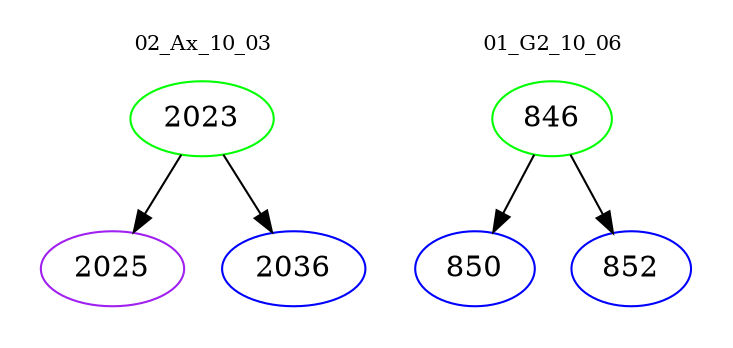 digraph{
subgraph cluster_0 {
color = white
label = "02_Ax_10_03";
fontsize=10;
T0_2023 [label="2023", color="green"]
T0_2023 -> T0_2025 [color="black"]
T0_2025 [label="2025", color="purple"]
T0_2023 -> T0_2036 [color="black"]
T0_2036 [label="2036", color="blue"]
}
subgraph cluster_1 {
color = white
label = "01_G2_10_06";
fontsize=10;
T1_846 [label="846", color="green"]
T1_846 -> T1_850 [color="black"]
T1_850 [label="850", color="blue"]
T1_846 -> T1_852 [color="black"]
T1_852 [label="852", color="blue"]
}
}

